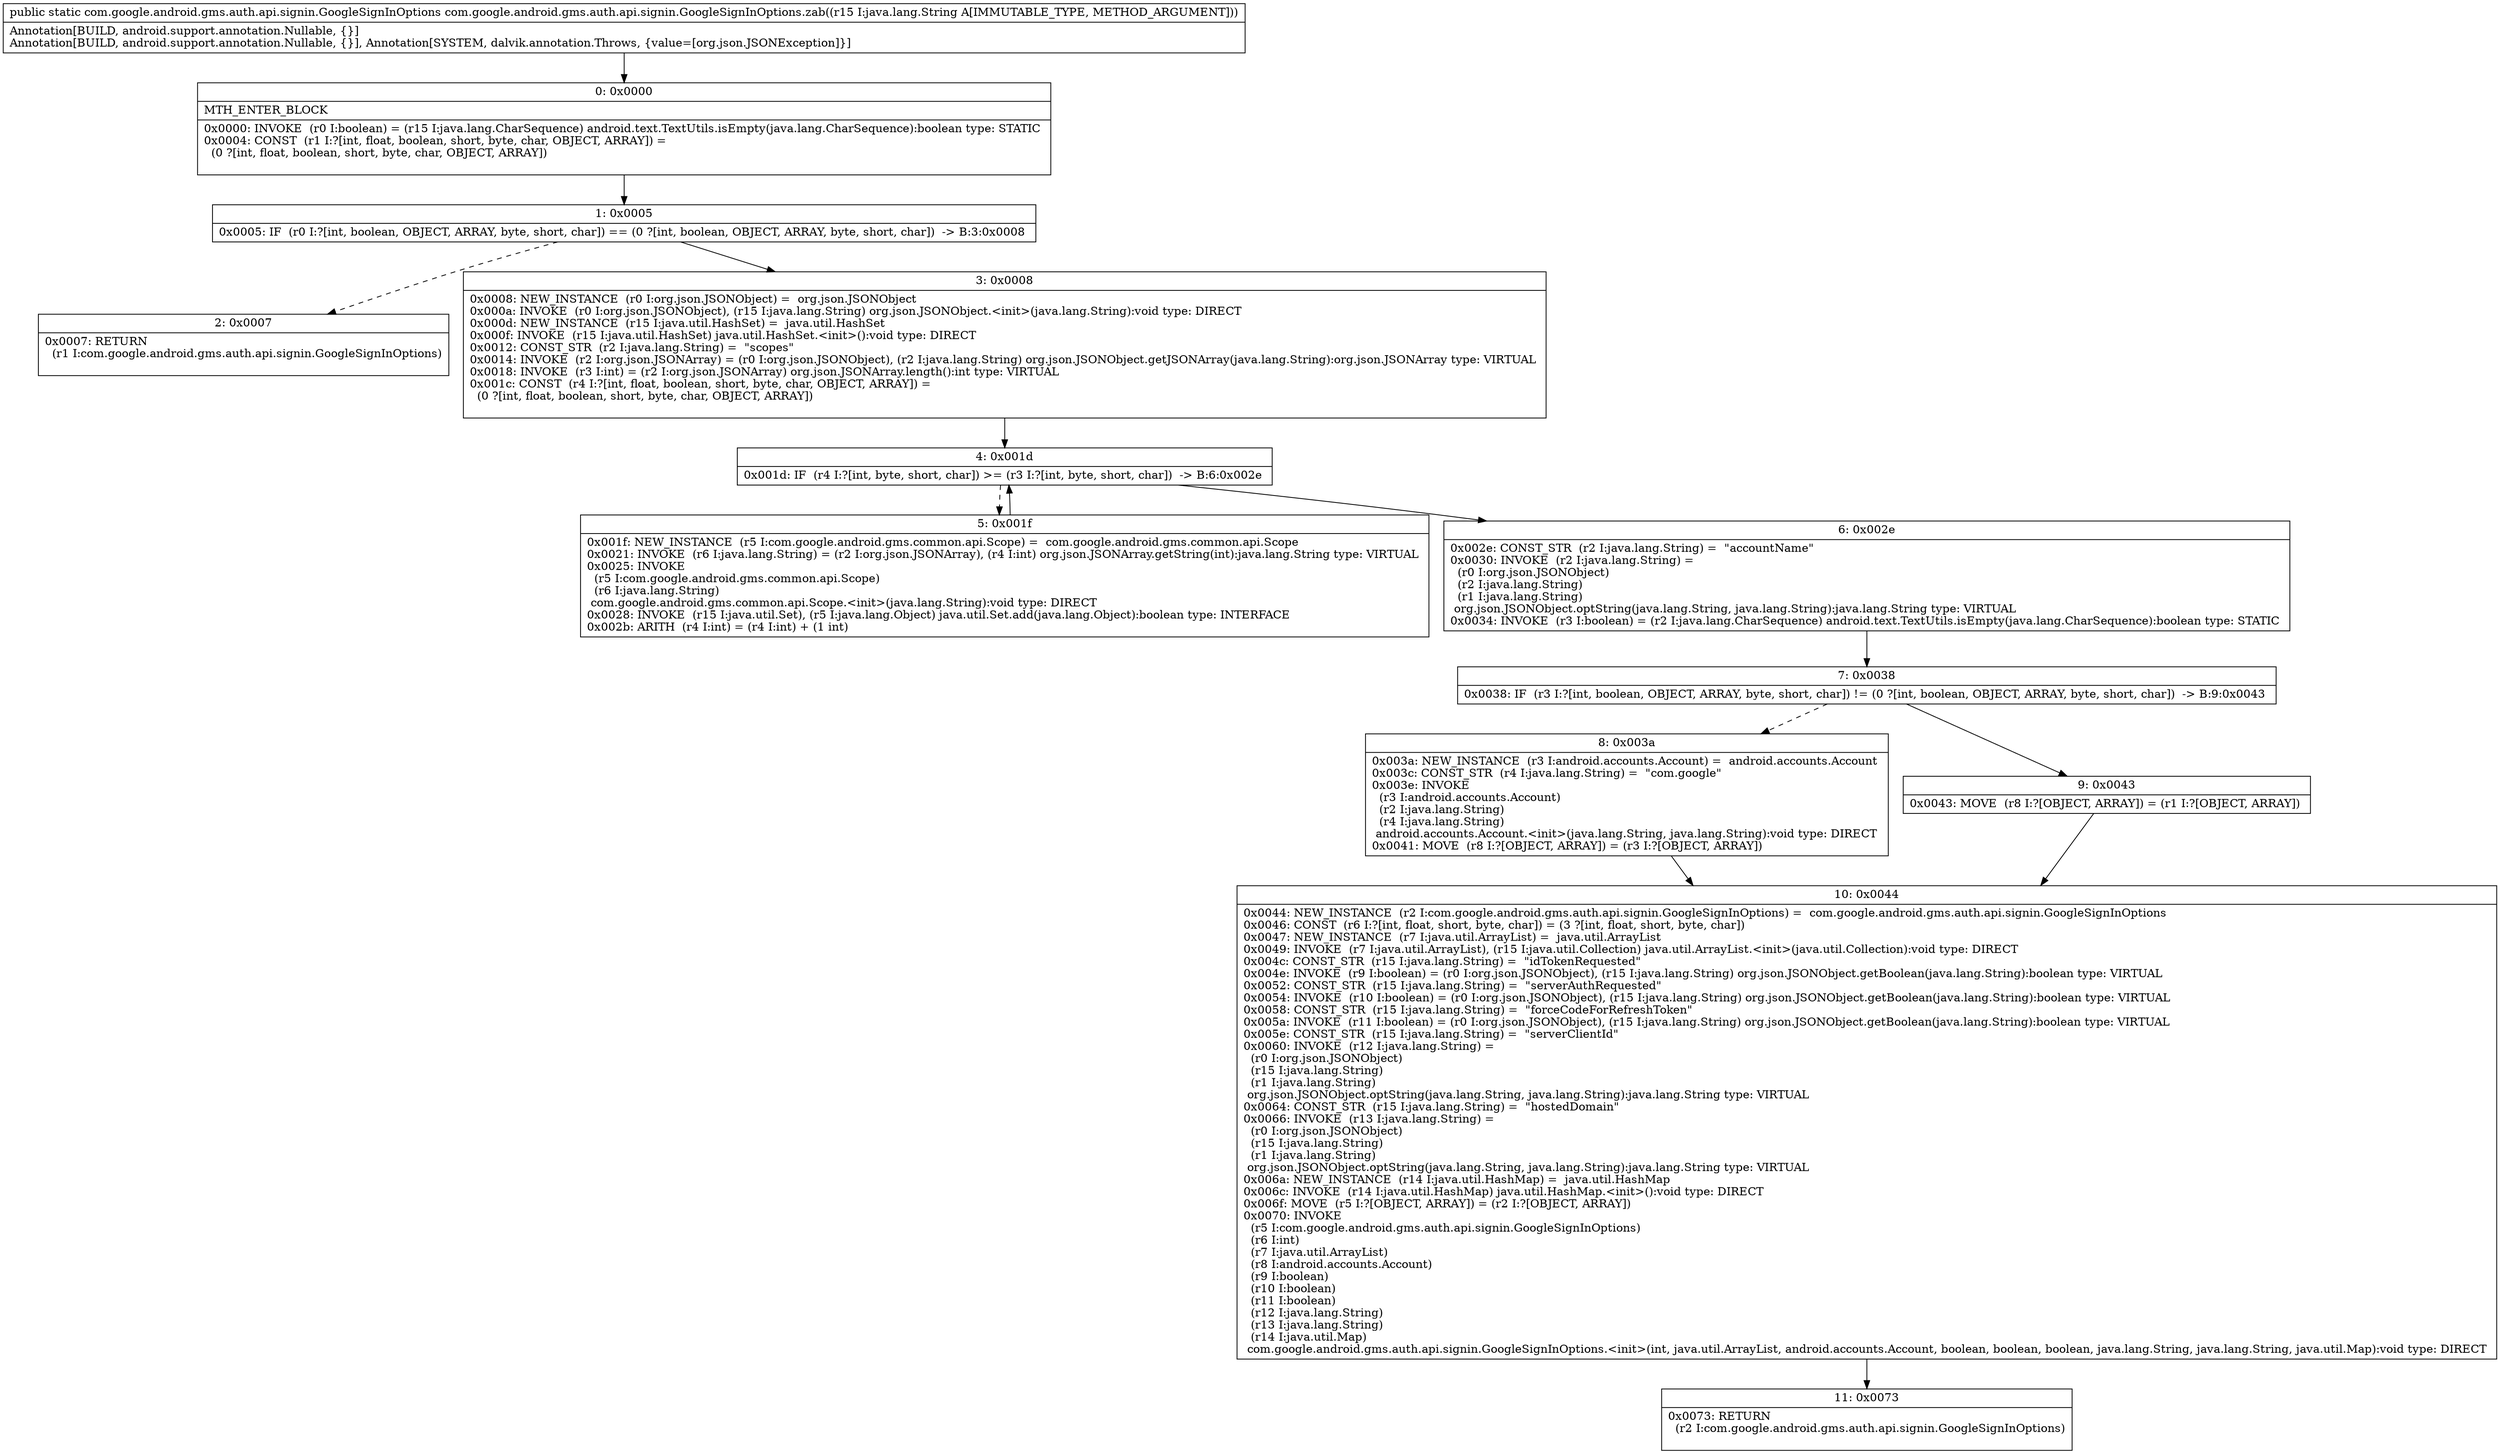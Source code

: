 digraph "CFG forcom.google.android.gms.auth.api.signin.GoogleSignInOptions.zab(Ljava\/lang\/String;)Lcom\/google\/android\/gms\/auth\/api\/signin\/GoogleSignInOptions;" {
Node_0 [shape=record,label="{0\:\ 0x0000|MTH_ENTER_BLOCK\l|0x0000: INVOKE  (r0 I:boolean) = (r15 I:java.lang.CharSequence) android.text.TextUtils.isEmpty(java.lang.CharSequence):boolean type: STATIC \l0x0004: CONST  (r1 I:?[int, float, boolean, short, byte, char, OBJECT, ARRAY]) = \l  (0 ?[int, float, boolean, short, byte, char, OBJECT, ARRAY])\l \l}"];
Node_1 [shape=record,label="{1\:\ 0x0005|0x0005: IF  (r0 I:?[int, boolean, OBJECT, ARRAY, byte, short, char]) == (0 ?[int, boolean, OBJECT, ARRAY, byte, short, char])  \-\> B:3:0x0008 \l}"];
Node_2 [shape=record,label="{2\:\ 0x0007|0x0007: RETURN  \l  (r1 I:com.google.android.gms.auth.api.signin.GoogleSignInOptions)\l \l}"];
Node_3 [shape=record,label="{3\:\ 0x0008|0x0008: NEW_INSTANCE  (r0 I:org.json.JSONObject) =  org.json.JSONObject \l0x000a: INVOKE  (r0 I:org.json.JSONObject), (r15 I:java.lang.String) org.json.JSONObject.\<init\>(java.lang.String):void type: DIRECT \l0x000d: NEW_INSTANCE  (r15 I:java.util.HashSet) =  java.util.HashSet \l0x000f: INVOKE  (r15 I:java.util.HashSet) java.util.HashSet.\<init\>():void type: DIRECT \l0x0012: CONST_STR  (r2 I:java.lang.String) =  \"scopes\" \l0x0014: INVOKE  (r2 I:org.json.JSONArray) = (r0 I:org.json.JSONObject), (r2 I:java.lang.String) org.json.JSONObject.getJSONArray(java.lang.String):org.json.JSONArray type: VIRTUAL \l0x0018: INVOKE  (r3 I:int) = (r2 I:org.json.JSONArray) org.json.JSONArray.length():int type: VIRTUAL \l0x001c: CONST  (r4 I:?[int, float, boolean, short, byte, char, OBJECT, ARRAY]) = \l  (0 ?[int, float, boolean, short, byte, char, OBJECT, ARRAY])\l \l}"];
Node_4 [shape=record,label="{4\:\ 0x001d|0x001d: IF  (r4 I:?[int, byte, short, char]) \>= (r3 I:?[int, byte, short, char])  \-\> B:6:0x002e \l}"];
Node_5 [shape=record,label="{5\:\ 0x001f|0x001f: NEW_INSTANCE  (r5 I:com.google.android.gms.common.api.Scope) =  com.google.android.gms.common.api.Scope \l0x0021: INVOKE  (r6 I:java.lang.String) = (r2 I:org.json.JSONArray), (r4 I:int) org.json.JSONArray.getString(int):java.lang.String type: VIRTUAL \l0x0025: INVOKE  \l  (r5 I:com.google.android.gms.common.api.Scope)\l  (r6 I:java.lang.String)\l com.google.android.gms.common.api.Scope.\<init\>(java.lang.String):void type: DIRECT \l0x0028: INVOKE  (r15 I:java.util.Set), (r5 I:java.lang.Object) java.util.Set.add(java.lang.Object):boolean type: INTERFACE \l0x002b: ARITH  (r4 I:int) = (r4 I:int) + (1 int) \l}"];
Node_6 [shape=record,label="{6\:\ 0x002e|0x002e: CONST_STR  (r2 I:java.lang.String) =  \"accountName\" \l0x0030: INVOKE  (r2 I:java.lang.String) = \l  (r0 I:org.json.JSONObject)\l  (r2 I:java.lang.String)\l  (r1 I:java.lang.String)\l org.json.JSONObject.optString(java.lang.String, java.lang.String):java.lang.String type: VIRTUAL \l0x0034: INVOKE  (r3 I:boolean) = (r2 I:java.lang.CharSequence) android.text.TextUtils.isEmpty(java.lang.CharSequence):boolean type: STATIC \l}"];
Node_7 [shape=record,label="{7\:\ 0x0038|0x0038: IF  (r3 I:?[int, boolean, OBJECT, ARRAY, byte, short, char]) != (0 ?[int, boolean, OBJECT, ARRAY, byte, short, char])  \-\> B:9:0x0043 \l}"];
Node_8 [shape=record,label="{8\:\ 0x003a|0x003a: NEW_INSTANCE  (r3 I:android.accounts.Account) =  android.accounts.Account \l0x003c: CONST_STR  (r4 I:java.lang.String) =  \"com.google\" \l0x003e: INVOKE  \l  (r3 I:android.accounts.Account)\l  (r2 I:java.lang.String)\l  (r4 I:java.lang.String)\l android.accounts.Account.\<init\>(java.lang.String, java.lang.String):void type: DIRECT \l0x0041: MOVE  (r8 I:?[OBJECT, ARRAY]) = (r3 I:?[OBJECT, ARRAY]) \l}"];
Node_9 [shape=record,label="{9\:\ 0x0043|0x0043: MOVE  (r8 I:?[OBJECT, ARRAY]) = (r1 I:?[OBJECT, ARRAY]) \l}"];
Node_10 [shape=record,label="{10\:\ 0x0044|0x0044: NEW_INSTANCE  (r2 I:com.google.android.gms.auth.api.signin.GoogleSignInOptions) =  com.google.android.gms.auth.api.signin.GoogleSignInOptions \l0x0046: CONST  (r6 I:?[int, float, short, byte, char]) = (3 ?[int, float, short, byte, char]) \l0x0047: NEW_INSTANCE  (r7 I:java.util.ArrayList) =  java.util.ArrayList \l0x0049: INVOKE  (r7 I:java.util.ArrayList), (r15 I:java.util.Collection) java.util.ArrayList.\<init\>(java.util.Collection):void type: DIRECT \l0x004c: CONST_STR  (r15 I:java.lang.String) =  \"idTokenRequested\" \l0x004e: INVOKE  (r9 I:boolean) = (r0 I:org.json.JSONObject), (r15 I:java.lang.String) org.json.JSONObject.getBoolean(java.lang.String):boolean type: VIRTUAL \l0x0052: CONST_STR  (r15 I:java.lang.String) =  \"serverAuthRequested\" \l0x0054: INVOKE  (r10 I:boolean) = (r0 I:org.json.JSONObject), (r15 I:java.lang.String) org.json.JSONObject.getBoolean(java.lang.String):boolean type: VIRTUAL \l0x0058: CONST_STR  (r15 I:java.lang.String) =  \"forceCodeForRefreshToken\" \l0x005a: INVOKE  (r11 I:boolean) = (r0 I:org.json.JSONObject), (r15 I:java.lang.String) org.json.JSONObject.getBoolean(java.lang.String):boolean type: VIRTUAL \l0x005e: CONST_STR  (r15 I:java.lang.String) =  \"serverClientId\" \l0x0060: INVOKE  (r12 I:java.lang.String) = \l  (r0 I:org.json.JSONObject)\l  (r15 I:java.lang.String)\l  (r1 I:java.lang.String)\l org.json.JSONObject.optString(java.lang.String, java.lang.String):java.lang.String type: VIRTUAL \l0x0064: CONST_STR  (r15 I:java.lang.String) =  \"hostedDomain\" \l0x0066: INVOKE  (r13 I:java.lang.String) = \l  (r0 I:org.json.JSONObject)\l  (r15 I:java.lang.String)\l  (r1 I:java.lang.String)\l org.json.JSONObject.optString(java.lang.String, java.lang.String):java.lang.String type: VIRTUAL \l0x006a: NEW_INSTANCE  (r14 I:java.util.HashMap) =  java.util.HashMap \l0x006c: INVOKE  (r14 I:java.util.HashMap) java.util.HashMap.\<init\>():void type: DIRECT \l0x006f: MOVE  (r5 I:?[OBJECT, ARRAY]) = (r2 I:?[OBJECT, ARRAY]) \l0x0070: INVOKE  \l  (r5 I:com.google.android.gms.auth.api.signin.GoogleSignInOptions)\l  (r6 I:int)\l  (r7 I:java.util.ArrayList)\l  (r8 I:android.accounts.Account)\l  (r9 I:boolean)\l  (r10 I:boolean)\l  (r11 I:boolean)\l  (r12 I:java.lang.String)\l  (r13 I:java.lang.String)\l  (r14 I:java.util.Map)\l com.google.android.gms.auth.api.signin.GoogleSignInOptions.\<init\>(int, java.util.ArrayList, android.accounts.Account, boolean, boolean, boolean, java.lang.String, java.lang.String, java.util.Map):void type: DIRECT \l}"];
Node_11 [shape=record,label="{11\:\ 0x0073|0x0073: RETURN  \l  (r2 I:com.google.android.gms.auth.api.signin.GoogleSignInOptions)\l \l}"];
MethodNode[shape=record,label="{public static com.google.android.gms.auth.api.signin.GoogleSignInOptions com.google.android.gms.auth.api.signin.GoogleSignInOptions.zab((r15 I:java.lang.String A[IMMUTABLE_TYPE, METHOD_ARGUMENT]))  | Annotation[BUILD, android.support.annotation.Nullable, \{\}]\lAnnotation[BUILD, android.support.annotation.Nullable, \{\}], Annotation[SYSTEM, dalvik.annotation.Throws, \{value=[org.json.JSONException]\}]\l}"];
MethodNode -> Node_0;
Node_0 -> Node_1;
Node_1 -> Node_2[style=dashed];
Node_1 -> Node_3;
Node_3 -> Node_4;
Node_4 -> Node_5[style=dashed];
Node_4 -> Node_6;
Node_5 -> Node_4;
Node_6 -> Node_7;
Node_7 -> Node_8[style=dashed];
Node_7 -> Node_9;
Node_8 -> Node_10;
Node_9 -> Node_10;
Node_10 -> Node_11;
}

